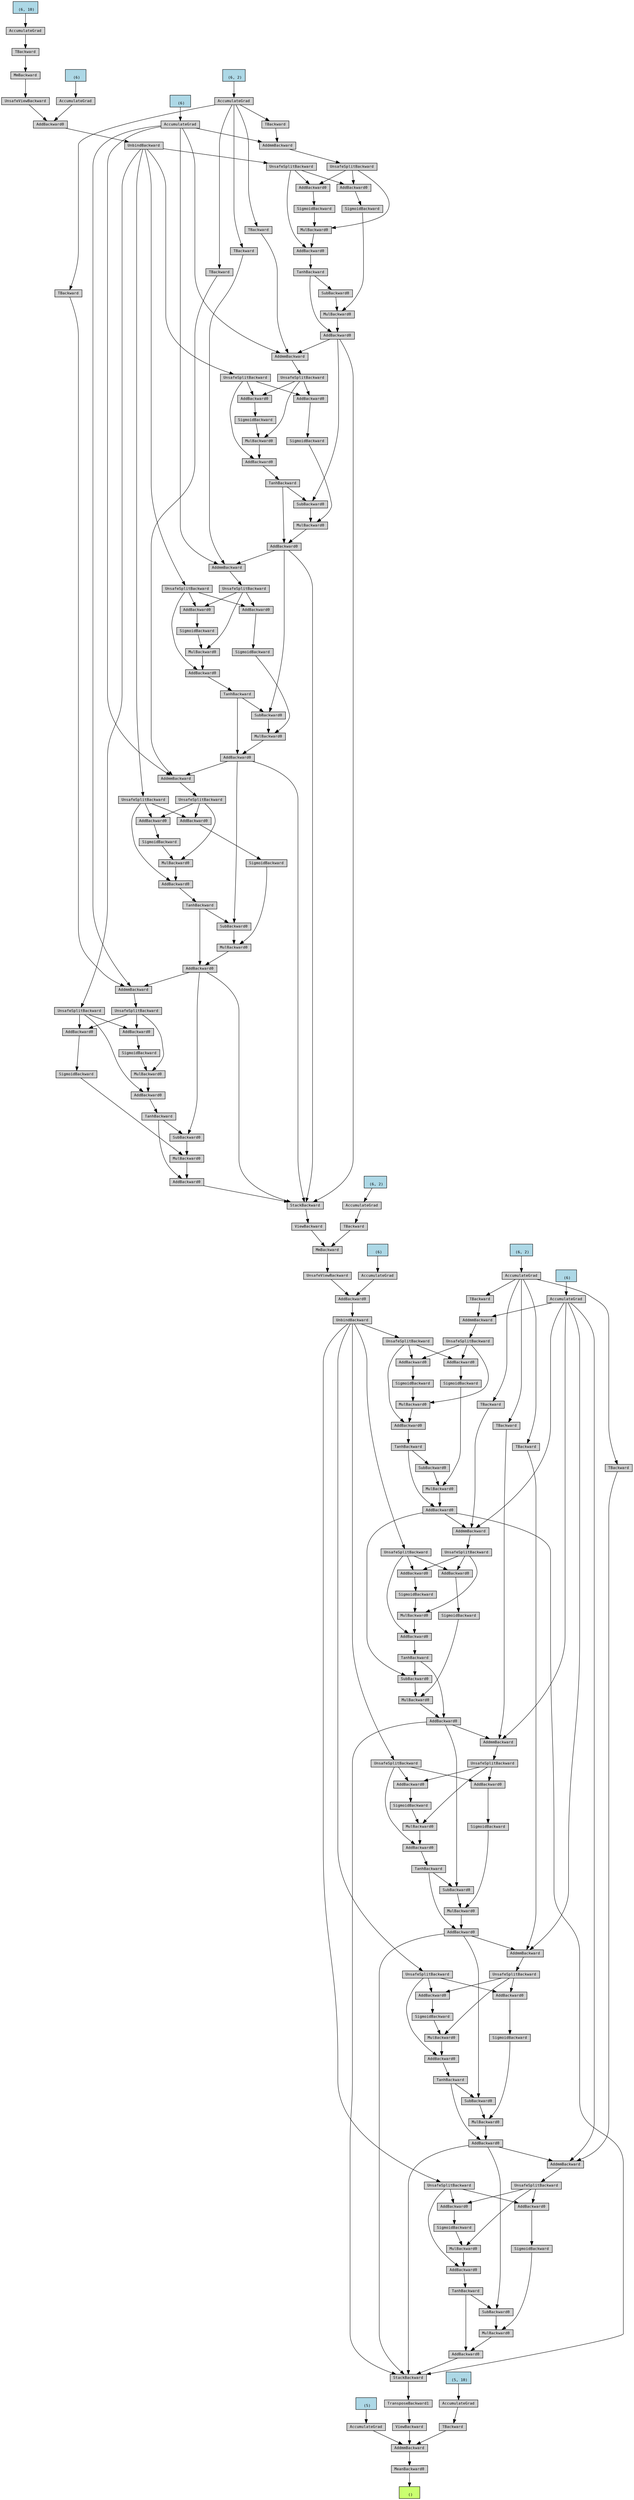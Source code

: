 digraph {
	graph [size="67.05,67.05"]
	node [align=left fontname=monospace fontsize=10 height=0.2 ranksep=0.1 shape=box style=filled]
	139791930560128 [label="
 ()" fillcolor=darkolivegreen1]
	139791930070688 [label=MeanBackward0]
	139791930070784 -> 139791930070688
	139791930070784 [label=AddmmBackward]
	139791930070880 -> 139791930070784
	139791962666688 [label="
 (5)" fillcolor=lightblue]
	139791962666688 -> 139791930070880
	139791930070880 [label=AccumulateGrad]
	139791930070832 -> 139791930070784
	139791930070832 [label=ViewBackward]
	139791930070976 -> 139791930070832
	139791930070976 [label=TransposeBackward1]
	139791930071168 -> 139791930070976
	139791930071168 [label=StackBackward]
	139791930071264 -> 139791930071168
	139791930071264 [label=AddBackward0]
	139791930071552 -> 139791930071264
	139791930071552 [label=MulBackward0]
	139791930071696 -> 139791930071552
	139791930071696 [label=SubBackward0]
	139791930071504 -> 139791930071696
	139791930071504 [label=TanhBackward]
	139791930071888 -> 139791930071504
	139791930071888 [label=AddBackward0]
	139791930071984 -> 139791930071888
	139791930071984 [label=UnsafeSplitBackward]
	139791930072128 -> 139791930071984
	139791930072128 [label=UnbindBackward]
	139791930070736 -> 139791930072128
	139791930070736 [label=AddBackward0]
	139791930072272 -> 139791930070736
	139791930072272 [label=UnsafeViewBackward]
	139791930072416 -> 139791930072272
	139791930072416 [label=MmBackward]
	139791930072512 -> 139791930072416
	139791930072512 [label=ViewBackward]
	139791930072656 -> 139791930072512
	139791930072656 [label=StackBackward]
	139791930072752 -> 139791930072656
	139791930072752 [label=AddBackward0]
	139791930073040 -> 139791930072752
	139791930073040 [label=MulBackward0]
	139791930069200 -> 139791930073040
	139791930069200 [label=SubBackward0]
	139791930072992 -> 139791930069200
	139791930072992 [label=TanhBackward]
	139791930057056 -> 139791930072992
	139791930057056 [label=AddBackward0]
	139791930057104 -> 139791930057056
	139791930057104 [label=UnsafeSplitBackward]
	139791930057344 -> 139791930057104
	139791930057344 [label=UnbindBackward]
	139791930057296 -> 139791930057344
	139791930057296 [label=AddBackward0]
	139791930057488 -> 139791930057296
	139791930057488 [label=UnsafeViewBackward]
	139791930057632 -> 139791930057488
	139791930057632 [label=MmBackward]
	139791930057728 -> 139791930057632
	139791930057728 [label=TBackward]
	139791930057824 -> 139791930057728
	139791962650944 [label="
 (6, 10)" fillcolor=lightblue]
	139791962650944 -> 139791930057824
	139791930057824 [label=AccumulateGrad]
	139791930057440 -> 139791930057296
	139791930440384 [label="
 (6)" fillcolor=lightblue]
	139791930440384 -> 139791930057440
	139791930057440 [label=AccumulateGrad]
	139791930057008 -> 139791930057056
	139791930057008 [label=MulBackward0]
	139791930057152 -> 139791930057008
	139791930057152 [label=UnsafeSplitBackward]
	139791930057584 -> 139791930057152
	139791930057584 [label=AddmmBackward]
	139791930058064 -> 139791930057584
	139791930439936 [label="
 (6)" fillcolor=lightblue]
	139791930439936 -> 139791930058064
	139791930058064 [label=AccumulateGrad]
	139791930058208 -> 139791930057584
	139791930058208 [label=TBackward]
	139791930057968 -> 139791930058208
	139791963055232 [label="
 (6, 2)" fillcolor=lightblue]
	139791963055232 -> 139791930057968
	139791930057968 [label=AccumulateGrad]
	139791930057248 -> 139791930057008
	139791930057248 [label=SigmoidBackward]
	139791930058256 -> 139791930057248
	139791930058256 [label=AddBackward0]
	139791930057152 -> 139791930058256
	139791930057104 -> 139791930058256
	139791930056816 -> 139791930073040
	139791930056816 [label=SigmoidBackward]
	139791930056912 -> 139791930056816
	139791930056912 [label=AddBackward0]
	139791930057152 -> 139791930056912
	139791930057104 -> 139791930056912
	139791930072992 -> 139791930072752
	139791930072704 -> 139791930072656
	139791930072704 [label=AddBackward0]
	139791930072944 -> 139791930072704
	139791930072944 [label=MulBackward0]
	139791930056960 -> 139791930072944
	139791930056960 [label=SubBackward0]
	139791930072752 -> 139791930056960
	139791930056864 -> 139791930056960
	139791930056864 [label=TanhBackward]
	139791930058304 -> 139791930056864
	139791930058304 [label=AddBackward0]
	139791930058496 -> 139791930058304
	139791930058496 [label=UnsafeSplitBackward]
	139791930057344 -> 139791930058496
	139791930058448 -> 139791930058304
	139791930058448 [label=MulBackward0]
	139791930058544 -> 139791930058448
	139791930058544 [label=UnsafeSplitBackward]
	139791930058736 -> 139791930058544
	139791930058736 [label=AddmmBackward]
	139791930058064 -> 139791930058736
	139791930072752 -> 139791930058736
	139791930058832 -> 139791930058736
	139791930058832 [label=TBackward]
	139791930057968 -> 139791930058832
	139791930058592 -> 139791930058448
	139791930058592 [label=SigmoidBackward]
	139791930058112 -> 139791930058592
	139791930058112 [label=AddBackward0]
	139791930058544 -> 139791930058112
	139791930058496 -> 139791930058112
	139791930057200 -> 139791930072944
	139791930057200 [label=SigmoidBackward]
	139791930058400 -> 139791930057200
	139791930058400 [label=AddBackward0]
	139791930058544 -> 139791930058400
	139791930058496 -> 139791930058400
	139791930056864 -> 139791930072704
	139791930072560 -> 139791930072656
	139791930072560 [label=AddBackward0]
	139791930058352 -> 139791930072560
	139791930058352 [label=MulBackward0]
	139791930057680 -> 139791930058352
	139791930057680 [label=SubBackward0]
	139791930072704 -> 139791930057680
	139791930057776 -> 139791930057680
	139791930057776 [label=TanhBackward]
	139791930058880 -> 139791930057776
	139791930058880 [label=AddBackward0]
	139791930058976 -> 139791930058880
	139791930058976 [label=UnsafeSplitBackward]
	139791930057344 -> 139791930058976
	139791930058928 -> 139791930058880
	139791930058928 [label=MulBackward0]
	139791930059024 -> 139791930058928
	139791930059024 [label=UnsafeSplitBackward]
	139791930059264 -> 139791930059024
	139791930059264 [label=AddmmBackward]
	139791930058064 -> 139791930059264
	139791930072704 -> 139791930059264
	139791930059360 -> 139791930059264
	139791930059360 [label=TBackward]
	139791930057968 -> 139791930059360
	139791930059072 -> 139791930058928
	139791930059072 [label=SigmoidBackward]
	139791930059504 -> 139791930059072
	139791930059504 [label=AddBackward0]
	139791930059024 -> 139791930059504
	139791930058976 -> 139791930059504
	139791930058640 -> 139791930058352
	139791930058640 [label=SigmoidBackward]
	139791930058160 -> 139791930058640
	139791930058160 [label=AddBackward0]
	139791930059024 -> 139791930058160
	139791930058976 -> 139791930058160
	139791930057776 -> 139791930072560
	139791930072848 -> 139791930072656
	139791930072848 [label=AddBackward0]
	139791930058688 -> 139791930072848
	139791930058688 [label=MulBackward0]
	139791930057920 -> 139791930058688
	139791930057920 [label=SubBackward0]
	139791930072560 -> 139791930057920
	139791930058784 -> 139791930057920
	139791930058784 [label=TanhBackward]
	139791930057392 -> 139791930058784
	139791930057392 [label=AddBackward0]
	139791930059648 -> 139791930057392
	139791930059648 [label=UnsafeSplitBackward]
	139791930057344 -> 139791930059648
	139791930059552 -> 139791930057392
	139791930059552 [label=MulBackward0]
	139791930059744 -> 139791930059552
	139791930059744 [label=UnsafeSplitBackward]
	139791930060032 -> 139791930059744
	139791930060032 [label=AddmmBackward]
	139791930058064 -> 139791930060032
	139791930072560 -> 139791930060032
	139791930060128 -> 139791930060032
	139791930060128 [label=TBackward]
	139791930057968 -> 139791930060128
	139791930059792 -> 139791930059552
	139791930059792 [label=SigmoidBackward]
	139791930060224 -> 139791930059792
	139791930060224 [label=AddBackward0]
	139791930059744 -> 139791930060224
	139791930059648 -> 139791930060224
	139791930059120 -> 139791930058688
	139791930059120 [label=SigmoidBackward]
	139791930059408 -> 139791930059120
	139791930059408 [label=AddBackward0]
	139791930059744 -> 139791930059408
	139791930059648 -> 139791930059408
	139791930058784 -> 139791930072848
	139791930072800 -> 139791930072656
	139791930072800 [label=AddBackward0]
	139791930059168 -> 139791930072800
	139791930059168 [label=MulBackward0]
	139791930059216 -> 139791930059168
	139791930059216 [label=SubBackward0]
	139791930072848 -> 139791930059216
	139791930059312 -> 139791930059216
	139791930059312 [label=TanhBackward]
	139791930060320 -> 139791930059312
	139791930060320 [label=AddBackward0]
	139791930060416 -> 139791930060320
	139791930060416 [label=UnsafeSplitBackward]
	139791930057344 -> 139791930060416
	139791930060368 -> 139791930060320
	139791930060368 [label=MulBackward0]
	139791930060464 -> 139791930060368
	139791930060464 [label=UnsafeSplitBackward]
	139791930060704 -> 139791930060464
	139791930060704 [label=AddmmBackward]
	139791930058064 -> 139791930060704
	139791930072848 -> 139791930060704
	139791930059600 -> 139791930060704
	139791930059600 [label=TBackward]
	139791930057968 -> 139791930059600
	139791930060560 -> 139791930060368
	139791930060560 [label=SigmoidBackward]
	139791930059840 -> 139791930060560
	139791930059840 [label=AddBackward0]
	139791930060464 -> 139791930059840
	139791930060416 -> 139791930059840
	139791930059888 -> 139791930059168
	139791930059888 [label=SigmoidBackward]
	139791930060176 -> 139791930059888
	139791930060176 [label=AddBackward0]
	139791930060464 -> 139791930060176
	139791930060416 -> 139791930060176
	139791930059312 -> 139791930072800
	139791930072464 -> 139791930072416
	139791930072464 [label=TBackward]
	139791930072896 -> 139791930072464
	139791930441408 [label="
 (6, 2)" fillcolor=lightblue]
	139791930441408 -> 139791930072896
	139791930072896 [label=AccumulateGrad]
	139791930072224 -> 139791930070736
	139791930441024 [label="
 (6)" fillcolor=lightblue]
	139791930441024 -> 139791930072224
	139791930072224 [label=AccumulateGrad]
	139791930071936 -> 139791930071888
	139791930071936 [label=MulBackward0]
	139791930072032 -> 139791930071936
	139791930072032 [label=UnsafeSplitBackward]
	139791930072368 -> 139791930072032
	139791930072368 [label=AddmmBackward]
	139791930072608 -> 139791930072368
	139791930441088 [label="
 (6)" fillcolor=lightblue]
	139791930441088 -> 139791930072608
	139791930072608 [label=AccumulateGrad]
	139791930060080 -> 139791930072368
	139791930060080 [label=TBackward]
	139791930056768 -> 139791930060080
	139791930440064 [label="
 (6, 2)" fillcolor=lightblue]
	139791930440064 -> 139791930056768
	139791930056768 [label=AccumulateGrad]
	139791930072176 -> 139791930071936
	139791930072176 [label=SigmoidBackward]
	139791930072320 -> 139791930072176
	139791930072320 [label=AddBackward0]
	139791930072032 -> 139791930072320
	139791930071984 -> 139791930072320
	139791930071648 -> 139791930071552
	139791930071648 [label=SigmoidBackward]
	139791930071792 -> 139791930071648
	139791930071792 [label=AddBackward0]
	139791930072032 -> 139791930071792
	139791930071984 -> 139791930071792
	139791930071504 -> 139791930071264
	139791930071216 -> 139791930071168
	139791930071216 [label=AddBackward0]
	139791930071744 -> 139791930071216
	139791930071744 [label=MulBackward0]
	139791930071840 -> 139791930071744
	139791930071840 [label=SubBackward0]
	139791930071264 -> 139791930071840
	139791930071600 -> 139791930071840
	139791930071600 [label=TanhBackward]
	139791930060512 -> 139791930071600
	139791930060512 [label=AddBackward0]
	139791930060656 -> 139791930060512
	139791930060656 [label=UnsafeSplitBackward]
	139791930072128 -> 139791930060656
	139791930059456 -> 139791930060512
	139791930059456 [label=MulBackward0]
	139791930059696 -> 139791930059456
	139791930059696 [label=UnsafeSplitBackward]
	139791930122400 -> 139791930059696
	139791930122400 [label=AddmmBackward]
	139791930072608 -> 139791930122400
	139791930071264 -> 139791930122400
	139791930122496 -> 139791930122400
	139791930122496 [label=TBackward]
	139791930056768 -> 139791930122496
	139791930060272 -> 139791930059456
	139791930060272 [label=SigmoidBackward]
	139791930122592 -> 139791930060272
	139791930122592 [label=AddBackward0]
	139791930059696 -> 139791930122592
	139791930060656 -> 139791930122592
	139791930072080 -> 139791930071744
	139791930072080 [label=SigmoidBackward]
	139791930060608 -> 139791930072080
	139791930060608 [label=AddBackward0]
	139791930059696 -> 139791930060608
	139791930060656 -> 139791930060608
	139791930071600 -> 139791930071216
	139791930071072 -> 139791930071168
	139791930071072 [label=AddBackward0]
	139791930071456 -> 139791930071072
	139791930071456 [label=MulBackward0]
	139791930059936 -> 139791930071456
	139791930059936 [label=SubBackward0]
	139791930071216 -> 139791930059936
	139791930059984 -> 139791930059936
	139791930059984 [label=TanhBackward]
	139791930122640 -> 139791930059984
	139791930122640 [label=AddBackward0]
	139791930122736 -> 139791930122640
	139791930122736 [label=UnsafeSplitBackward]
	139791930072128 -> 139791930122736
	139791930122688 -> 139791930122640
	139791930122688 [label=MulBackward0]
	139791930122784 -> 139791930122688
	139791930122784 [label=UnsafeSplitBackward]
	139791930123024 -> 139791930122784
	139791930123024 [label=AddmmBackward]
	139791930072608 -> 139791930123024
	139791930071216 -> 139791930123024
	139791930123120 -> 139791930123024
	139791930123120 [label=TBackward]
	139791930056768 -> 139791930123120
	139791930122832 -> 139791930122688
	139791930122832 [label=SigmoidBackward]
	139791930123216 -> 139791930122832
	139791930123216 [label=AddBackward0]
	139791930122784 -> 139791930123216
	139791930122736 -> 139791930123216
	139791930058016 -> 139791930071456
	139791930058016 [label=SigmoidBackward]
	139791930122544 -> 139791930058016
	139791930122544 [label=AddBackward0]
	139791930122784 -> 139791930122544
	139791930122736 -> 139791930122544
	139791930059984 -> 139791930071072
	139791930071312 -> 139791930071168
	139791930071312 [label=AddBackward0]
	139791930060752 -> 139791930071312
	139791930060752 [label=MulBackward0]
	139791930122352 -> 139791930060752
	139791930122352 [label=SubBackward0]
	139791930071072 -> 139791930122352
	139791930122304 -> 139791930122352
	139791930122304 [label=TanhBackward]
	139791930123264 -> 139791930122304
	139791930123264 [label=AddBackward0]
	139791930123360 -> 139791930123264
	139791930123360 [label=UnsafeSplitBackward]
	139791930072128 -> 139791930123360
	139791930123312 -> 139791930123264
	139791930123312 [label=MulBackward0]
	139791930123408 -> 139791930123312
	139791930123408 [label=UnsafeSplitBackward]
	139791930123648 -> 139791930123408
	139791930123648 [label=AddmmBackward]
	139791930072608 -> 139791930123648
	139791930071072 -> 139791930123648
	139791930123744 -> 139791930123648
	139791930123744 [label=TBackward]
	139791930056768 -> 139791930123744
	139791930123456 -> 139791930123312
	139791930123456 [label=SigmoidBackward]
	139791930947664 -> 139791930123456
	139791930947664 [label=AddBackward0]
	139791930123408 -> 139791930947664
	139791930123360 -> 139791930947664
	139791930122880 -> 139791930060752
	139791930122880 [label=SigmoidBackward]
	139791930948240 -> 139791930122880
	139791930948240 [label=AddBackward0]
	139791930123408 -> 139791930948240
	139791930123360 -> 139791930948240
	139791930122304 -> 139791930071312
	139791930071360 -> 139791930071168
	139791930071360 [label=AddBackward0]
	139791930948288 -> 139791930071360
	139791930948288 [label=MulBackward0]
	139791930948096 -> 139791930948288
	139791930948096 [label=SubBackward0]
	139791930071312 -> 139791930948096
	139791930947760 -> 139791930948096
	139791930947760 [label=TanhBackward]
	139791930948912 -> 139791930947760
	139791930948912 [label=AddBackward0]
	139791930948672 -> 139791930948912
	139791930948672 [label=UnsafeSplitBackward]
	139791930072128 -> 139791930948672
	139791930948768 -> 139791930948912
	139791930948768 [label=MulBackward0]
	139791930949536 -> 139791930948768
	139791930949536 [label=UnsafeSplitBackward]
	139791930947856 -> 139791930949536
	139791930947856 [label=AddmmBackward]
	139791930072608 -> 139791930947856
	139791930071312 -> 139791930947856
	139791930946272 -> 139791930947856
	139791930946272 [label=TBackward]
	139791930056768 -> 139791930946272
	139791930947616 -> 139791930948768
	139791930947616 [label=SigmoidBackward]
	139791930947568 -> 139791930947616
	139791930947568 [label=AddBackward0]
	139791930949536 -> 139791930947568
	139791930948672 -> 139791930947568
	139791930946608 -> 139791930948288
	139791930946608 [label=SigmoidBackward]
	139791930946512 -> 139791930946608
	139791930946512 [label=AddBackward0]
	139791930949536 -> 139791930946512
	139791930948672 -> 139791930946512
	139791930947760 -> 139791930071360
	139791930070544 -> 139791930070784
	139791930070544 [label=TBackward]
	139791930071408 -> 139791930070544
	139791962667712 [label="
 (5, 10)" fillcolor=lightblue]
	139791962667712 -> 139791930071408
	139791930071408 [label=AccumulateGrad]
	139791930070688 -> 139791930560128
}
